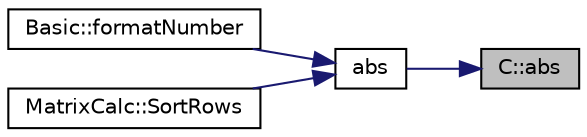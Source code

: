 digraph "C::abs"
{
 // LATEX_PDF_SIZE
  edge [fontname="Helvetica",fontsize="10",labelfontname="Helvetica",labelfontsize="10"];
  node [fontname="Helvetica",fontsize="10",shape=record];
  rankdir="RL";
  Node1 [label="C::abs",height=0.2,width=0.4,color="black", fillcolor="grey75", style="filled", fontcolor="black",tooltip=" "];
  Node1 -> Node2 [dir="back",color="midnightblue",fontsize="10",style="solid"];
  Node2 [label="abs",height=0.2,width=0.4,color="black", fillcolor="white", style="filled",URL="$DataSet_8hpp.html#a48c0e9af3de44d063a435d6e53401134",tooltip=" "];
  Node2 -> Node3 [dir="back",color="midnightblue",fontsize="10",style="solid"];
  Node3 [label="Basic::formatNumber",height=0.2,width=0.4,color="black", fillcolor="white", style="filled",URL="$classBasic.html#aa72bb0396875d70dbb1f76a0f66f78e0",tooltip="3桁ごとに数字に\",\"を加える"];
  Node2 -> Node4 [dir="back",color="midnightblue",fontsize="10",style="solid"];
  Node4 [label="MatrixCalc::SortRows",height=0.2,width=0.4,color="black", fillcolor="white", style="filled",URL="$classMatrixCalc.html#a58808cb482b378562b153aa9a93b3235",tooltip="配列の値でソートする"];
}
